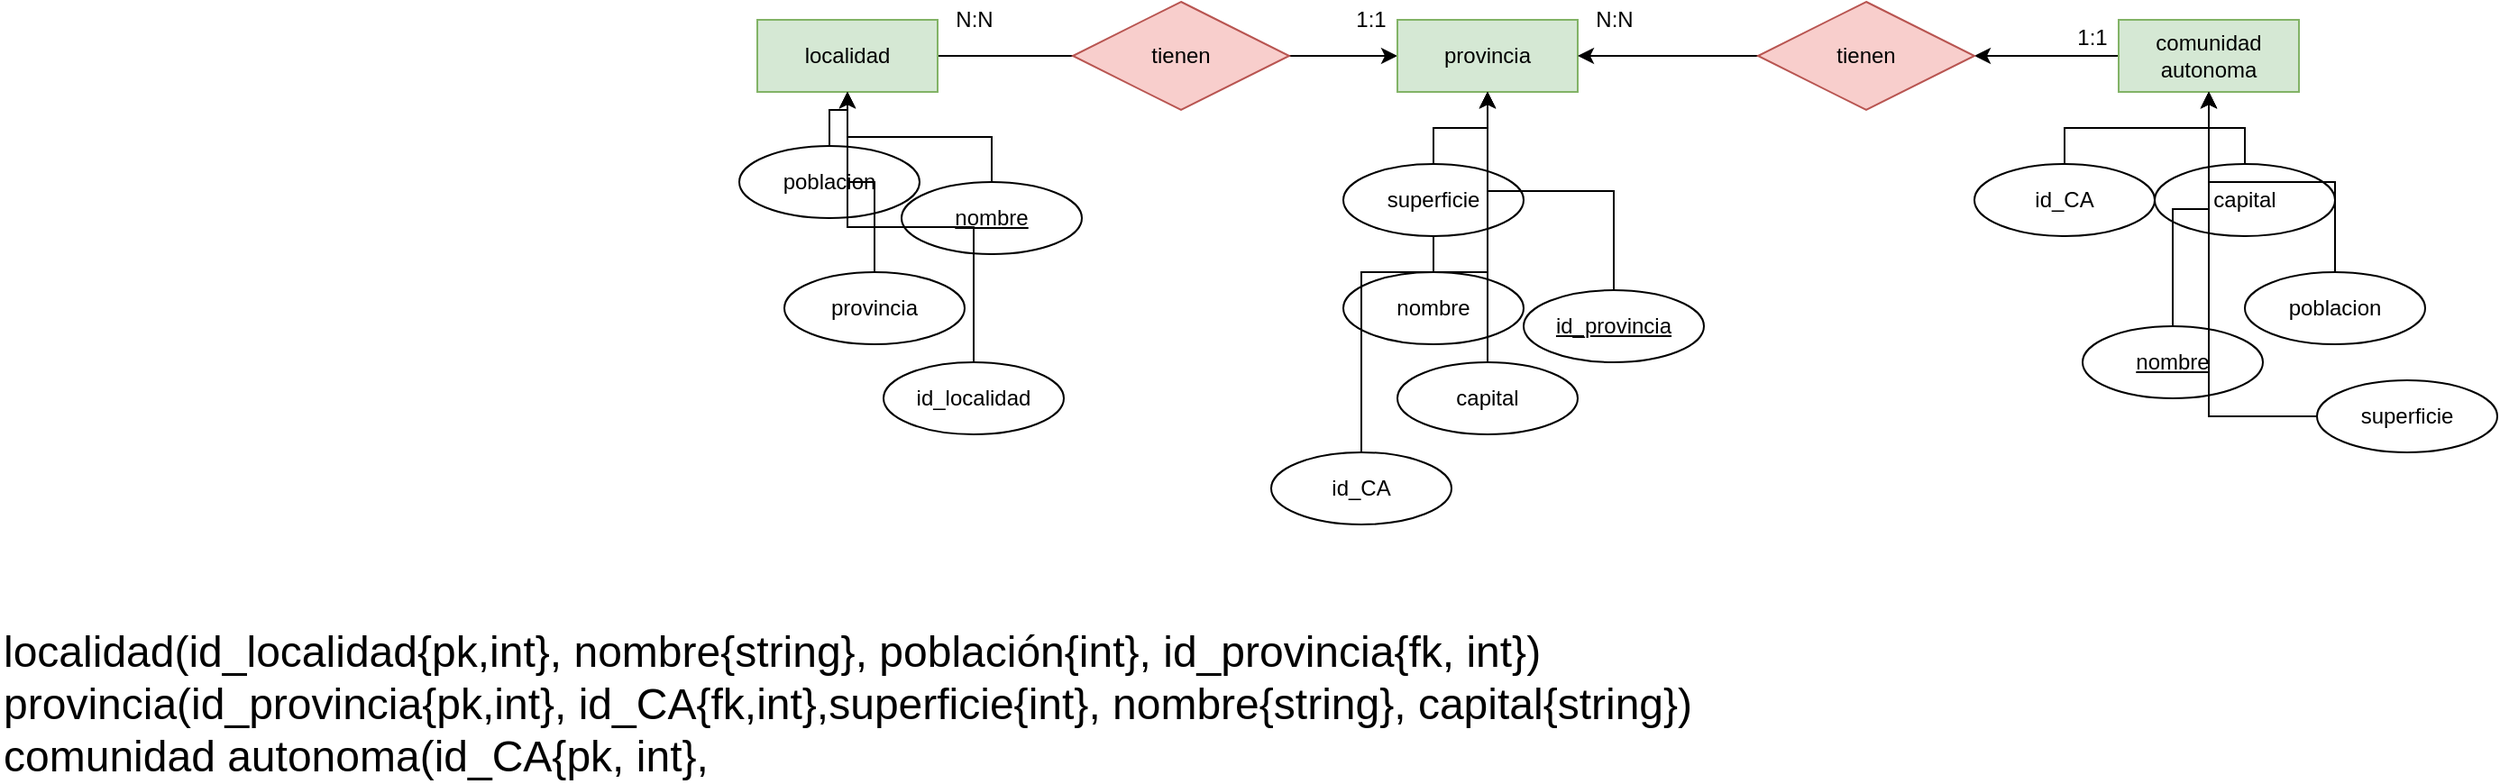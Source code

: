 <mxfile version="15.4.0" type="device"><diagram id="-CijpgBcMHfkIRoO8MGL" name="Página-1"><mxGraphModel dx="2310" dy="867" grid="1" gridSize="10" guides="1" tooltips="1" connect="1" arrows="1" fold="1" page="1" pageScale="1" pageWidth="827" pageHeight="1169" math="0" shadow="0"><root><mxCell id="0"/><mxCell id="1" parent="0"/><mxCell id="raF-lsEhJDtkqbHiAiLN-33" style="edgeStyle=orthogonalEdgeStyle;rounded=0;orthogonalLoop=1;jettySize=auto;html=1;" parent="1" source="raF-lsEhJDtkqbHiAiLN-1" target="raF-lsEhJDtkqbHiAiLN-2" edge="1"><mxGeometry relative="1" as="geometry"><mxPoint x="-10" y="290" as="targetPoint"/></mxGeometry></mxCell><mxCell id="raF-lsEhJDtkqbHiAiLN-1" value="localidad" style="whiteSpace=wrap;html=1;align=center;fillColor=#d5e8d4;strokeColor=#82b366;" parent="1" vertex="1"><mxGeometry x="-15" y="270" width="100" height="40" as="geometry"/></mxCell><mxCell id="raF-lsEhJDtkqbHiAiLN-2" value="provincia" style="whiteSpace=wrap;html=1;align=center;fillColor=#d5e8d4;strokeColor=#82b366;" parent="1" vertex="1"><mxGeometry x="340" y="270" width="100" height="40" as="geometry"/></mxCell><mxCell id="raF-lsEhJDtkqbHiAiLN-43" style="edgeStyle=orthogonalEdgeStyle;rounded=0;orthogonalLoop=1;jettySize=auto;html=1;" parent="1" source="raF-lsEhJDtkqbHiAiLN-3" target="raF-lsEhJDtkqbHiAiLN-42" edge="1"><mxGeometry relative="1" as="geometry"/></mxCell><mxCell id="raF-lsEhJDtkqbHiAiLN-3" value="comunidad autonoma" style="whiteSpace=wrap;html=1;align=center;fillColor=#d5e8d4;strokeColor=#82b366;" parent="1" vertex="1"><mxGeometry x="740" y="270" width="100" height="40" as="geometry"/></mxCell><mxCell id="raF-lsEhJDtkqbHiAiLN-9" style="edgeStyle=orthogonalEdgeStyle;rounded=0;orthogonalLoop=1;jettySize=auto;html=1;" parent="1" source="raF-lsEhJDtkqbHiAiLN-6" target="raF-lsEhJDtkqbHiAiLN-1" edge="1"><mxGeometry relative="1" as="geometry"/></mxCell><mxCell id="raF-lsEhJDtkqbHiAiLN-6" value="&lt;u&gt;nombre&lt;/u&gt;" style="ellipse;whiteSpace=wrap;html=1;align=center;" parent="1" vertex="1"><mxGeometry x="65" y="360" width="100" height="40" as="geometry"/></mxCell><mxCell id="raF-lsEhJDtkqbHiAiLN-8" style="edgeStyle=orthogonalEdgeStyle;rounded=0;orthogonalLoop=1;jettySize=auto;html=1;" parent="1" source="raF-lsEhJDtkqbHiAiLN-7" target="raF-lsEhJDtkqbHiAiLN-1" edge="1"><mxGeometry relative="1" as="geometry"/></mxCell><mxCell id="raF-lsEhJDtkqbHiAiLN-7" value="poblacion" style="ellipse;whiteSpace=wrap;html=1;align=center;" parent="1" vertex="1"><mxGeometry x="-25" y="340" width="100" height="40" as="geometry"/></mxCell><mxCell id="raF-lsEhJDtkqbHiAiLN-15" style="edgeStyle=orthogonalEdgeStyle;rounded=0;orthogonalLoop=1;jettySize=auto;html=1;" parent="1" source="raF-lsEhJDtkqbHiAiLN-10" target="raF-lsEhJDtkqbHiAiLN-2" edge="1"><mxGeometry relative="1" as="geometry"/></mxCell><mxCell id="raF-lsEhJDtkqbHiAiLN-10" value="nombre" style="ellipse;whiteSpace=wrap;html=1;align=center;" parent="1" vertex="1"><mxGeometry x="310" y="410" width="100" height="40" as="geometry"/></mxCell><mxCell id="raF-lsEhJDtkqbHiAiLN-13" style="edgeStyle=orthogonalEdgeStyle;rounded=0;orthogonalLoop=1;jettySize=auto;html=1;" parent="1" source="raF-lsEhJDtkqbHiAiLN-12" target="raF-lsEhJDtkqbHiAiLN-2" edge="1"><mxGeometry relative="1" as="geometry"/></mxCell><mxCell id="raF-lsEhJDtkqbHiAiLN-12" value="superficie" style="ellipse;whiteSpace=wrap;html=1;align=center;" parent="1" vertex="1"><mxGeometry x="310" y="350" width="100" height="40" as="geometry"/></mxCell><mxCell id="raF-lsEhJDtkqbHiAiLN-17" style="edgeStyle=orthogonalEdgeStyle;rounded=0;orthogonalLoop=1;jettySize=auto;html=1;" parent="1" source="raF-lsEhJDtkqbHiAiLN-16" target="raF-lsEhJDtkqbHiAiLN-2" edge="1"><mxGeometry relative="1" as="geometry"/></mxCell><mxCell id="raF-lsEhJDtkqbHiAiLN-16" value="&lt;u&gt;id_provincia&lt;/u&gt;" style="ellipse;whiteSpace=wrap;html=1;align=center;" parent="1" vertex="1"><mxGeometry x="410" y="420" width="100" height="40" as="geometry"/></mxCell><mxCell id="raF-lsEhJDtkqbHiAiLN-19" style="edgeStyle=orthogonalEdgeStyle;rounded=0;orthogonalLoop=1;jettySize=auto;html=1;" parent="1" source="raF-lsEhJDtkqbHiAiLN-18" target="raF-lsEhJDtkqbHiAiLN-3" edge="1"><mxGeometry relative="1" as="geometry"/></mxCell><mxCell id="raF-lsEhJDtkqbHiAiLN-18" value="capital" style="ellipse;whiteSpace=wrap;html=1;align=center;" parent="1" vertex="1"><mxGeometry x="760" y="350" width="100" height="40" as="geometry"/></mxCell><mxCell id="raF-lsEhJDtkqbHiAiLN-21" style="edgeStyle=orthogonalEdgeStyle;rounded=0;orthogonalLoop=1;jettySize=auto;html=1;" parent="1" source="raF-lsEhJDtkqbHiAiLN-20" target="raF-lsEhJDtkqbHiAiLN-2" edge="1"><mxGeometry relative="1" as="geometry"/></mxCell><mxCell id="raF-lsEhJDtkqbHiAiLN-20" value="capital" style="ellipse;whiteSpace=wrap;html=1;align=center;" parent="1" vertex="1"><mxGeometry x="340" y="460" width="100" height="40" as="geometry"/></mxCell><mxCell id="raF-lsEhJDtkqbHiAiLN-28" style="edgeStyle=orthogonalEdgeStyle;rounded=0;orthogonalLoop=1;jettySize=auto;html=1;" parent="1" source="raF-lsEhJDtkqbHiAiLN-24" target="raF-lsEhJDtkqbHiAiLN-3" edge="1"><mxGeometry relative="1" as="geometry"/></mxCell><mxCell id="raF-lsEhJDtkqbHiAiLN-24" value="&lt;u&gt;nombre&lt;/u&gt;" style="ellipse;whiteSpace=wrap;html=1;align=center;" parent="1" vertex="1"><mxGeometry x="720" y="440" width="100" height="40" as="geometry"/></mxCell><mxCell id="raF-lsEhJDtkqbHiAiLN-29" style="edgeStyle=orthogonalEdgeStyle;rounded=0;orthogonalLoop=1;jettySize=auto;html=1;" parent="1" source="raF-lsEhJDtkqbHiAiLN-25" target="raF-lsEhJDtkqbHiAiLN-3" edge="1"><mxGeometry relative="1" as="geometry"/></mxCell><mxCell id="raF-lsEhJDtkqbHiAiLN-25" value="poblacion" style="ellipse;whiteSpace=wrap;html=1;align=center;" parent="1" vertex="1"><mxGeometry x="810" y="410" width="100" height="40" as="geometry"/></mxCell><mxCell id="raF-lsEhJDtkqbHiAiLN-27" style="edgeStyle=orthogonalEdgeStyle;rounded=0;orthogonalLoop=1;jettySize=auto;html=1;" parent="1" source="raF-lsEhJDtkqbHiAiLN-26" target="raF-lsEhJDtkqbHiAiLN-3" edge="1"><mxGeometry relative="1" as="geometry"/></mxCell><mxCell id="raF-lsEhJDtkqbHiAiLN-26" value="superficie" style="ellipse;whiteSpace=wrap;html=1;align=center;" parent="1" vertex="1"><mxGeometry x="850" y="470" width="100" height="40" as="geometry"/></mxCell><mxCell id="raF-lsEhJDtkqbHiAiLN-38" value="tienen" style="shape=rhombus;perimeter=rhombusPerimeter;whiteSpace=wrap;html=1;align=center;fillColor=#f8cecc;strokeColor=#b85450;" parent="1" vertex="1"><mxGeometry x="160" y="260" width="120" height="60" as="geometry"/></mxCell><mxCell id="raF-lsEhJDtkqbHiAiLN-44" style="edgeStyle=orthogonalEdgeStyle;rounded=0;orthogonalLoop=1;jettySize=auto;html=1;entryX=1;entryY=0.5;entryDx=0;entryDy=0;" parent="1" source="raF-lsEhJDtkqbHiAiLN-42" target="raF-lsEhJDtkqbHiAiLN-2" edge="1"><mxGeometry relative="1" as="geometry"><mxPoint x="500" y="290" as="targetPoint"/></mxGeometry></mxCell><mxCell id="raF-lsEhJDtkqbHiAiLN-42" value="tienen" style="shape=rhombus;perimeter=rhombusPerimeter;whiteSpace=wrap;html=1;align=center;fillColor=#f8cecc;strokeColor=#b85450;" parent="1" vertex="1"><mxGeometry x="540" y="260" width="120" height="60" as="geometry"/></mxCell><mxCell id="raF-lsEhJDtkqbHiAiLN-52" value="1:1" style="text;html=1;resizable=0;autosize=1;align=center;verticalAlign=middle;points=[];fillColor=none;strokeColor=none;rounded=0;" parent="1" vertex="1"><mxGeometry x="310" y="260" width="30" height="20" as="geometry"/></mxCell><mxCell id="raF-lsEhJDtkqbHiAiLN-53" value="N:N" style="text;html=1;resizable=0;autosize=1;align=center;verticalAlign=middle;points=[];fillColor=none;strokeColor=none;rounded=0;" parent="1" vertex="1"><mxGeometry x="85" y="260" width="40" height="20" as="geometry"/></mxCell><mxCell id="raF-lsEhJDtkqbHiAiLN-55" value="1:1" style="text;html=1;resizable=0;autosize=1;align=center;verticalAlign=middle;points=[];fillColor=none;strokeColor=none;rounded=0;" parent="1" vertex="1"><mxGeometry x="710" y="270" width="30" height="20" as="geometry"/></mxCell><mxCell id="raF-lsEhJDtkqbHiAiLN-56" value="N:N" style="text;html=1;resizable=0;autosize=1;align=center;verticalAlign=middle;points=[];fillColor=none;strokeColor=none;rounded=0;" parent="1" vertex="1"><mxGeometry x="440" y="260" width="40" height="20" as="geometry"/></mxCell><mxCell id="raF-lsEhJDtkqbHiAiLN-58" style="edgeStyle=orthogonalEdgeStyle;rounded=0;orthogonalLoop=1;jettySize=auto;html=1;" parent="1" source="raF-lsEhJDtkqbHiAiLN-57" target="raF-lsEhJDtkqbHiAiLN-1" edge="1"><mxGeometry relative="1" as="geometry"/></mxCell><mxCell id="raF-lsEhJDtkqbHiAiLN-57" value="provincia" style="ellipse;whiteSpace=wrap;html=1;align=center;" parent="1" vertex="1"><mxGeometry y="410" width="100" height="40" as="geometry"/></mxCell><mxCell id="raF-lsEhJDtkqbHiAiLN-62" style="edgeStyle=orthogonalEdgeStyle;rounded=0;orthogonalLoop=1;jettySize=auto;html=1;" parent="1" source="raF-lsEhJDtkqbHiAiLN-61" target="raF-lsEhJDtkqbHiAiLN-2" edge="1"><mxGeometry relative="1" as="geometry"/></mxCell><mxCell id="raF-lsEhJDtkqbHiAiLN-61" value="id_CA" style="ellipse;whiteSpace=wrap;html=1;align=center;" parent="1" vertex="1"><mxGeometry x="270" y="510" width="100" height="40" as="geometry"/></mxCell><mxCell id="sIF_cqAKYx67mdNDfftn-1" value="&lt;span style=&quot;font-size: 24px&quot;&gt;localidad(id_localidad{pk,int}, nombre{string}, población{int}, id_provincia{fk, int})&lt;br&gt;provincia(id_provincia{pk,int}, id_CA{fk,int},superficie{int}, nombre{string}, capital{string})&lt;br&gt;comunidad autonoma(id_CA{pk, int},&amp;nbsp;&lt;br&gt;&lt;/span&gt;" style="text;html=1;align=left;verticalAlign=middle;resizable=0;points=[];autosize=1;strokeColor=none;fillColor=none;" vertex="1" parent="1"><mxGeometry x="-435" y="620" width="950" height="60" as="geometry"/></mxCell><mxCell id="sIF_cqAKYx67mdNDfftn-3" style="edgeStyle=orthogonalEdgeStyle;rounded=0;orthogonalLoop=1;jettySize=auto;html=1;" edge="1" parent="1" source="sIF_cqAKYx67mdNDfftn-2" target="raF-lsEhJDtkqbHiAiLN-1"><mxGeometry relative="1" as="geometry"/></mxCell><mxCell id="sIF_cqAKYx67mdNDfftn-2" value="id_localidad" style="ellipse;whiteSpace=wrap;html=1;align=center;" vertex="1" parent="1"><mxGeometry x="55" y="460" width="100" height="40" as="geometry"/></mxCell><mxCell id="sIF_cqAKYx67mdNDfftn-5" style="edgeStyle=orthogonalEdgeStyle;rounded=0;orthogonalLoop=1;jettySize=auto;html=1;" edge="1" parent="1" source="sIF_cqAKYx67mdNDfftn-4" target="raF-lsEhJDtkqbHiAiLN-3"><mxGeometry relative="1" as="geometry"/></mxCell><mxCell id="sIF_cqAKYx67mdNDfftn-4" value="id_CA" style="ellipse;whiteSpace=wrap;html=1;align=center;" vertex="1" parent="1"><mxGeometry x="660" y="350" width="100" height="40" as="geometry"/></mxCell></root></mxGraphModel></diagram></mxfile>